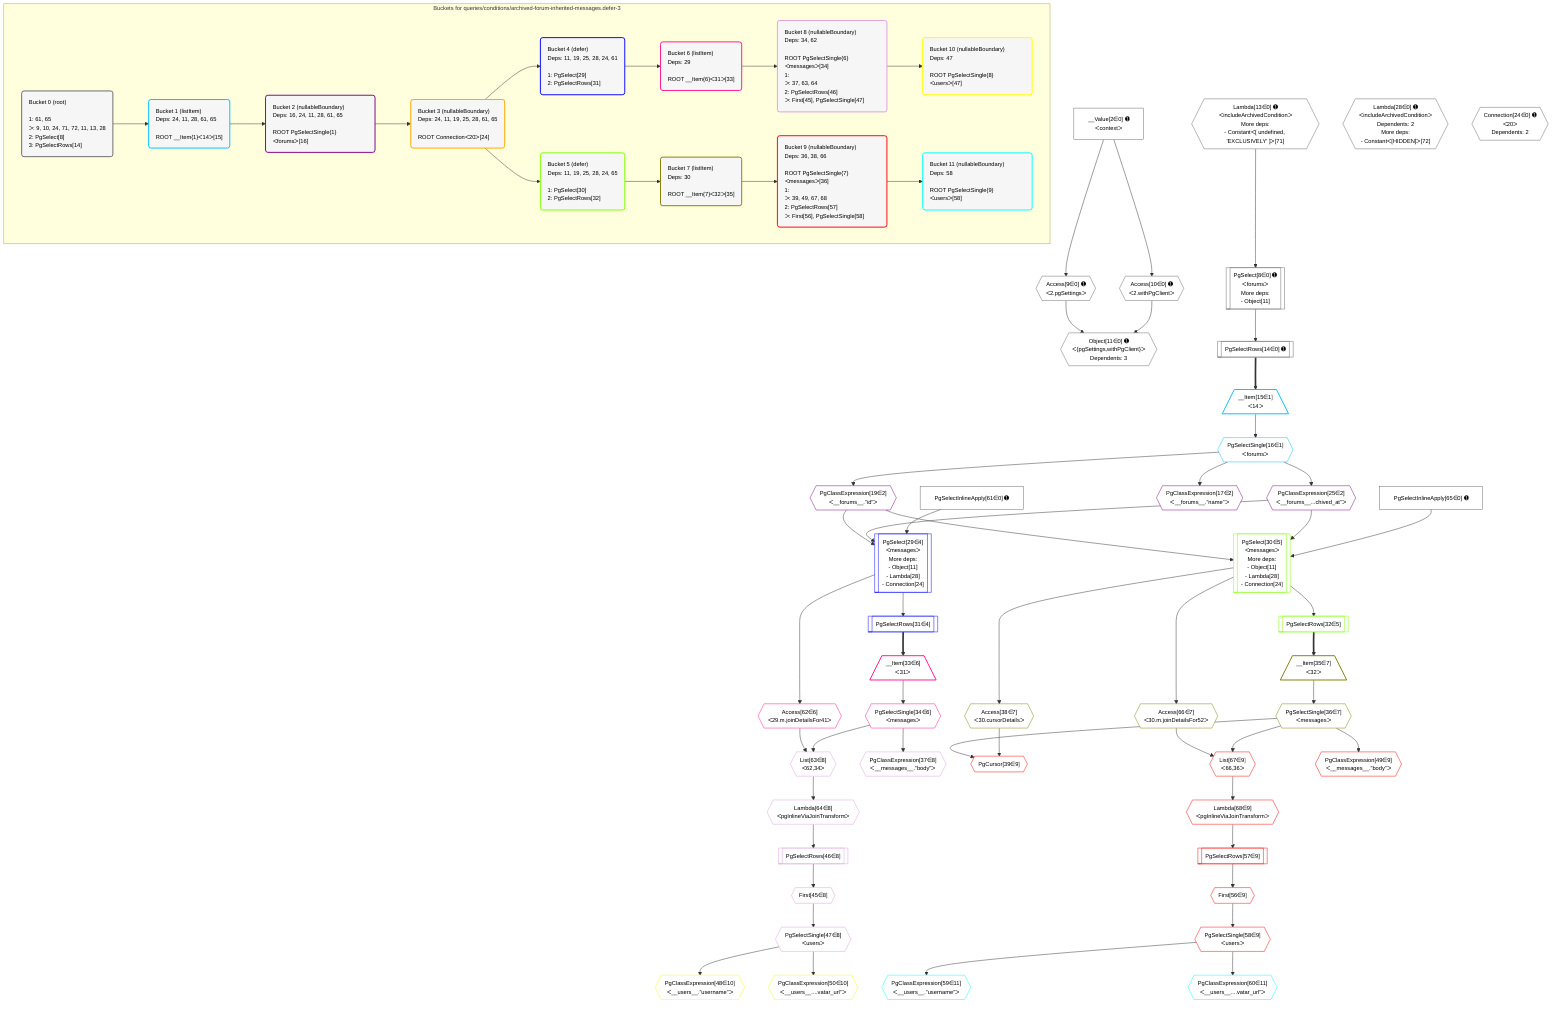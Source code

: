 %%{init: {'themeVariables': { 'fontSize': '12px'}}}%%
graph TD
    classDef path fill:#eee,stroke:#000,color:#000
    classDef plan fill:#fff,stroke-width:1px,color:#000
    classDef itemplan fill:#fff,stroke-width:2px,color:#000
    classDef unbatchedplan fill:#dff,stroke-width:1px,color:#000
    classDef sideeffectplan fill:#fcc,stroke-width:2px,color:#000
    classDef bucket fill:#f6f6f6,color:#000,stroke-width:2px,text-align:left

    subgraph "Buckets for queries/conditions/archived-forum-inherited-messages.defer-3"
    Bucket0("Bucket 0 (root)<br /><br />1: 61, 65<br />ᐳ: 9, 10, 24, 71, 72, 11, 13, 28<br />2: PgSelect[8]<br />3: PgSelectRows[14]"):::bucket
    Bucket1("Bucket 1 (listItem)<br />Deps: 24, 11, 28, 61, 65<br /><br />ROOT __Item{1}ᐸ14ᐳ[15]"):::bucket
    Bucket2("Bucket 2 (nullableBoundary)<br />Deps: 16, 24, 11, 28, 61, 65<br /><br />ROOT PgSelectSingle{1}ᐸforumsᐳ[16]"):::bucket
    Bucket3("Bucket 3 (nullableBoundary)<br />Deps: 24, 11, 19, 25, 28, 61, 65<br /><br />ROOT Connectionᐸ20ᐳ[24]"):::bucket
    Bucket4("Bucket 4 (defer)<br />Deps: 11, 19, 25, 28, 24, 61<br /><br />1: PgSelect[29]<br />2: PgSelectRows[31]"):::bucket
    Bucket5("Bucket 5 (defer)<br />Deps: 11, 19, 25, 28, 24, 65<br /><br />1: PgSelect[30]<br />2: PgSelectRows[32]"):::bucket
    Bucket6("Bucket 6 (listItem)<br />Deps: 29<br /><br />ROOT __Item{6}ᐸ31ᐳ[33]"):::bucket
    Bucket7("Bucket 7 (listItem)<br />Deps: 30<br /><br />ROOT __Item{7}ᐸ32ᐳ[35]"):::bucket
    Bucket8("Bucket 8 (nullableBoundary)<br />Deps: 34, 62<br /><br />ROOT PgSelectSingle{6}ᐸmessagesᐳ[34]<br />1: <br />ᐳ: 37, 63, 64<br />2: PgSelectRows[46]<br />ᐳ: First[45], PgSelectSingle[47]"):::bucket
    Bucket9("Bucket 9 (nullableBoundary)<br />Deps: 36, 38, 66<br /><br />ROOT PgSelectSingle{7}ᐸmessagesᐳ[36]<br />1: <br />ᐳ: 39, 49, 67, 68<br />2: PgSelectRows[57]<br />ᐳ: First[56], PgSelectSingle[58]"):::bucket
    Bucket10("Bucket 10 (nullableBoundary)<br />Deps: 47<br /><br />ROOT PgSelectSingle{8}ᐸusersᐳ[47]"):::bucket
    Bucket11("Bucket 11 (nullableBoundary)<br />Deps: 58<br /><br />ROOT PgSelectSingle{9}ᐸusersᐳ[58]"):::bucket
    end
    Bucket0 --> Bucket1
    Bucket1 --> Bucket2
    Bucket2 --> Bucket3
    Bucket3 --> Bucket4 & Bucket5
    Bucket4 --> Bucket6
    Bucket5 --> Bucket7
    Bucket6 --> Bucket8
    Bucket7 --> Bucket9
    Bucket8 --> Bucket10
    Bucket9 --> Bucket11

    %% plan dependencies
    PgSelect8[["PgSelect[8∈0] ➊<br />ᐸforumsᐳ<br />More deps:<br />- Object[11]"]]:::plan
    Lambda13{{"Lambda[13∈0] ➊<br />ᐸincludeArchivedConditionᐳ<br />More deps:<br />- Constantᐸ[ undefined, 'EXCLUSIVELY' ]ᐳ[71]"}}:::plan
    Lambda13 --> PgSelect8
    Object11{{"Object[11∈0] ➊<br />ᐸ{pgSettings,withPgClient}ᐳ<br />Dependents: 3"}}:::plan
    Access9{{"Access[9∈0] ➊<br />ᐸ2.pgSettingsᐳ"}}:::plan
    Access10{{"Access[10∈0] ➊<br />ᐸ2.withPgClientᐳ"}}:::plan
    Access9 & Access10 --> Object11
    __Value2["__Value[2∈0] ➊<br />ᐸcontextᐳ"]:::plan
    __Value2 --> Access9
    __Value2 --> Access10
    PgSelectRows14[["PgSelectRows[14∈0] ➊"]]:::plan
    PgSelect8 --> PgSelectRows14
    Lambda28{{"Lambda[28∈0] ➊<br />ᐸincludeArchivedConditionᐳ<br />Dependents: 2<br />More deps:<br />- Constantᐸ[HIDDEN]ᐳ[72]"}}:::plan
    Connection24{{"Connection[24∈0] ➊<br />ᐸ20ᐳ<br />Dependents: 2"}}:::plan
    PgSelectInlineApply61["PgSelectInlineApply[61∈0] ➊"]:::plan
    PgSelectInlineApply65["PgSelectInlineApply[65∈0] ➊"]:::plan
    __Item15[/"__Item[15∈1]<br />ᐸ14ᐳ"\]:::itemplan
    PgSelectRows14 ==> __Item15
    PgSelectSingle16{{"PgSelectSingle[16∈1]<br />ᐸforumsᐳ"}}:::plan
    __Item15 --> PgSelectSingle16
    PgClassExpression17{{"PgClassExpression[17∈2]<br />ᐸ__forums__.”name”ᐳ"}}:::plan
    PgSelectSingle16 --> PgClassExpression17
    PgClassExpression19{{"PgClassExpression[19∈2]<br />ᐸ__forums__.”id”ᐳ"}}:::plan
    PgSelectSingle16 --> PgClassExpression19
    PgClassExpression25{{"PgClassExpression[25∈2]<br />ᐸ__forums__...chived_at”ᐳ"}}:::plan
    PgSelectSingle16 --> PgClassExpression25
    PgSelect29[["PgSelect[29∈4]<br />ᐸmessagesᐳ<br />More deps:<br />- Object[11]<br />- Lambda[28]<br />- Connection[24]"]]:::plan
    PgClassExpression19 & PgClassExpression25 & PgSelectInlineApply61 --> PgSelect29
    PgSelectRows31[["PgSelectRows[31∈4]"]]:::plan
    PgSelect29 --> PgSelectRows31
    PgSelect30[["PgSelect[30∈5]<br />ᐸmessagesᐳ<br />More deps:<br />- Object[11]<br />- Lambda[28]<br />- Connection[24]"]]:::plan
    PgClassExpression19 & PgClassExpression25 & PgSelectInlineApply65 --> PgSelect30
    PgSelectRows32[["PgSelectRows[32∈5]"]]:::plan
    PgSelect30 --> PgSelectRows32
    __Item33[/"__Item[33∈6]<br />ᐸ31ᐳ"\]:::itemplan
    PgSelectRows31 ==> __Item33
    PgSelectSingle34{{"PgSelectSingle[34∈6]<br />ᐸmessagesᐳ"}}:::plan
    __Item33 --> PgSelectSingle34
    Access62{{"Access[62∈6]<br />ᐸ29.m.joinDetailsFor41ᐳ"}}:::plan
    PgSelect29 --> Access62
    __Item35[/"__Item[35∈7]<br />ᐸ32ᐳ"\]:::itemplan
    PgSelectRows32 ==> __Item35
    PgSelectSingle36{{"PgSelectSingle[36∈7]<br />ᐸmessagesᐳ"}}:::plan
    __Item35 --> PgSelectSingle36
    Access38{{"Access[38∈7]<br />ᐸ30.cursorDetailsᐳ"}}:::plan
    PgSelect30 --> Access38
    Access66{{"Access[66∈7]<br />ᐸ30.m.joinDetailsFor52ᐳ"}}:::plan
    PgSelect30 --> Access66
    List63{{"List[63∈8]<br />ᐸ62,34ᐳ"}}:::plan
    Access62 & PgSelectSingle34 --> List63
    PgClassExpression37{{"PgClassExpression[37∈8]<br />ᐸ__messages__.”body”ᐳ"}}:::plan
    PgSelectSingle34 --> PgClassExpression37
    First45{{"First[45∈8]"}}:::plan
    PgSelectRows46[["PgSelectRows[46∈8]"]]:::plan
    PgSelectRows46 --> First45
    Lambda64{{"Lambda[64∈8]<br />ᐸpgInlineViaJoinTransformᐳ"}}:::plan
    Lambda64 --> PgSelectRows46
    PgSelectSingle47{{"PgSelectSingle[47∈8]<br />ᐸusersᐳ"}}:::plan
    First45 --> PgSelectSingle47
    List63 --> Lambda64
    PgCursor39{{"PgCursor[39∈9]"}}:::plan
    PgSelectSingle36 & Access38 --> PgCursor39
    List67{{"List[67∈9]<br />ᐸ66,36ᐳ"}}:::plan
    Access66 & PgSelectSingle36 --> List67
    PgClassExpression49{{"PgClassExpression[49∈9]<br />ᐸ__messages__.”body”ᐳ"}}:::plan
    PgSelectSingle36 --> PgClassExpression49
    First56{{"First[56∈9]"}}:::plan
    PgSelectRows57[["PgSelectRows[57∈9]"]]:::plan
    PgSelectRows57 --> First56
    Lambda68{{"Lambda[68∈9]<br />ᐸpgInlineViaJoinTransformᐳ"}}:::plan
    Lambda68 --> PgSelectRows57
    PgSelectSingle58{{"PgSelectSingle[58∈9]<br />ᐸusersᐳ"}}:::plan
    First56 --> PgSelectSingle58
    List67 --> Lambda68
    PgClassExpression48{{"PgClassExpression[48∈10]<br />ᐸ__users__.”username”ᐳ"}}:::plan
    PgSelectSingle47 --> PgClassExpression48
    PgClassExpression50{{"PgClassExpression[50∈10]<br />ᐸ__users__....vatar_url”ᐳ"}}:::plan
    PgSelectSingle47 --> PgClassExpression50
    PgClassExpression59{{"PgClassExpression[59∈11]<br />ᐸ__users__.”username”ᐳ"}}:::plan
    PgSelectSingle58 --> PgClassExpression59
    PgClassExpression60{{"PgClassExpression[60∈11]<br />ᐸ__users__....vatar_url”ᐳ"}}:::plan
    PgSelectSingle58 --> PgClassExpression60

    %% define steps
    classDef bucket0 stroke:#696969
    class Bucket0,__Value2,PgSelect8,Access9,Access10,Object11,Lambda13,PgSelectRows14,Connection24,Lambda28,PgSelectInlineApply61,PgSelectInlineApply65 bucket0
    classDef bucket1 stroke:#00bfff
    class Bucket1,__Item15,PgSelectSingle16 bucket1
    classDef bucket2 stroke:#7f007f
    class Bucket2,PgClassExpression17,PgClassExpression19,PgClassExpression25 bucket2
    classDef bucket3 stroke:#ffa500
    class Bucket3 bucket3
    classDef bucket4 stroke:#0000ff
    class Bucket4,PgSelect29,PgSelectRows31 bucket4
    classDef bucket5 stroke:#7fff00
    class Bucket5,PgSelect30,PgSelectRows32 bucket5
    classDef bucket6 stroke:#ff1493
    class Bucket6,__Item33,PgSelectSingle34,Access62 bucket6
    classDef bucket7 stroke:#808000
    class Bucket7,__Item35,PgSelectSingle36,Access38,Access66 bucket7
    classDef bucket8 stroke:#dda0dd
    class Bucket8,PgClassExpression37,First45,PgSelectRows46,PgSelectSingle47,List63,Lambda64 bucket8
    classDef bucket9 stroke:#ff0000
    class Bucket9,PgCursor39,PgClassExpression49,First56,PgSelectRows57,PgSelectSingle58,List67,Lambda68 bucket9
    classDef bucket10 stroke:#ffff00
    class Bucket10,PgClassExpression48,PgClassExpression50 bucket10
    classDef bucket11 stroke:#00ffff
    class Bucket11,PgClassExpression59,PgClassExpression60 bucket11